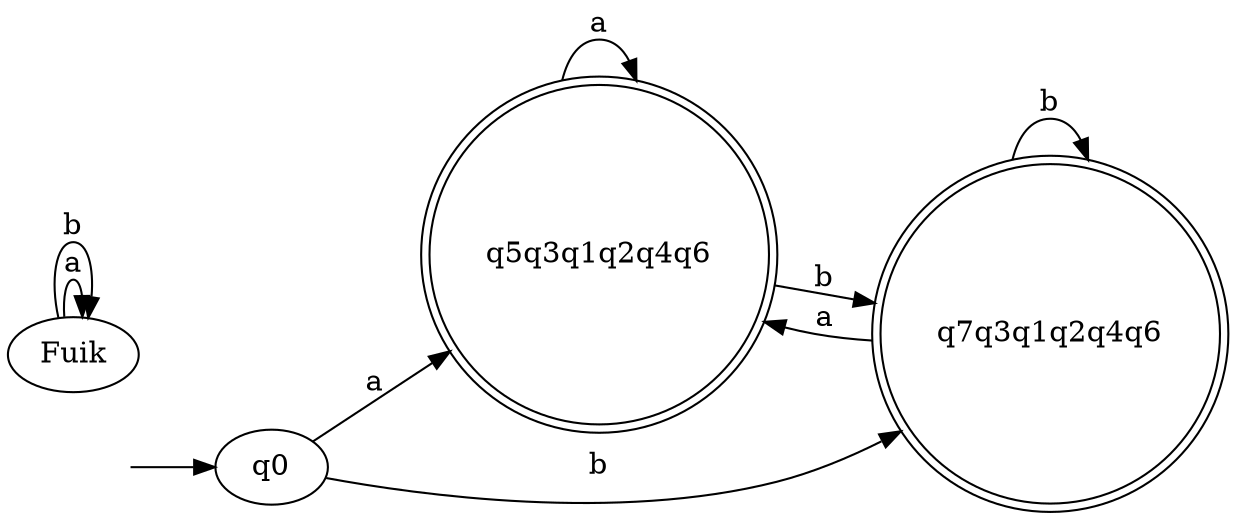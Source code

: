 digraph id
{
	rankdir =  LR; node_start [label = "", shape = none]; 
	node_start ->  q0; 
	q5q3q1q2q4q6 [label =q5q3q1q2q4q6, shape = doublecircle]; 
	q7q3q1q2q4q6 [label =q7q3q1q2q4q6, shape = doublecircle]; 
	Fuik -> Fuik ["label"="a"]; 
	Fuik -> Fuik ["label"="b"]; 
	q0 -> q5q3q1q2q4q6 ["label"="a"]; 
	q0 -> q7q3q1q2q4q6 ["label"="b"]; 
	q5q3q1q2q4q6 -> q5q3q1q2q4q6 ["label"="a"]; 
	q5q3q1q2q4q6 -> q7q3q1q2q4q6 ["label"="b"]; 
	q7q3q1q2q4q6 -> q5q3q1q2q4q6 ["label"="a"]; 
	q7q3q1q2q4q6 -> q7q3q1q2q4q6 ["label"="b"]; 
}